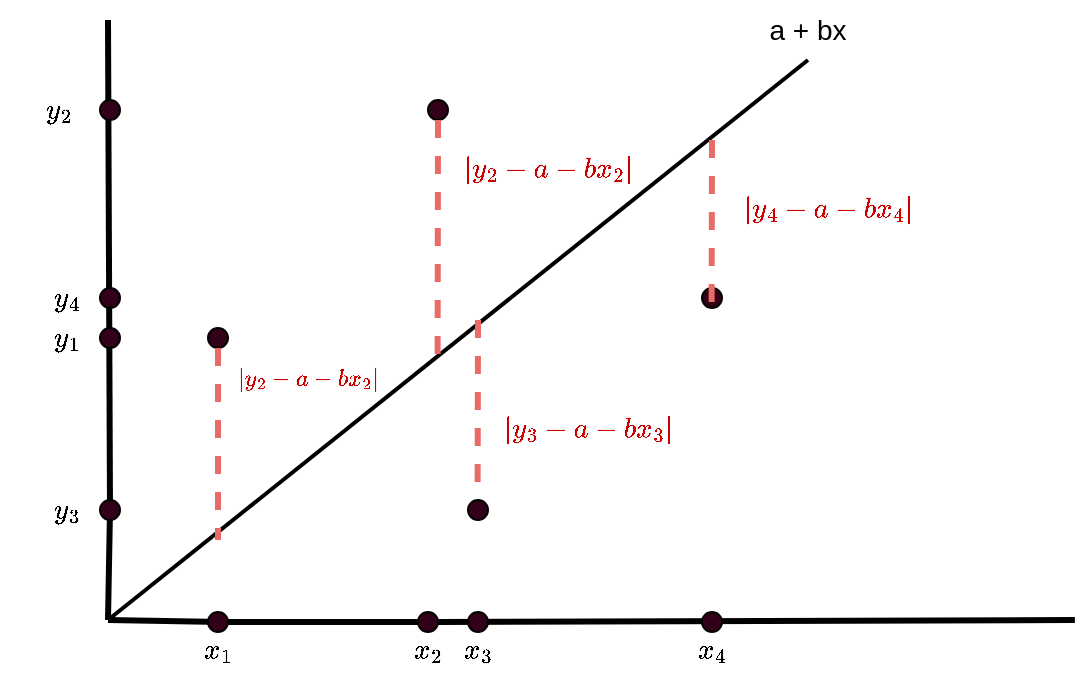 <mxfile version="16.6.4" type="device"><diagram id="nsPbuXwJD46O_LvyIYFM" name="Page-1"><mxGraphModel dx="1125" dy="637" grid="1" gridSize="10" guides="1" tooltips="1" connect="1" arrows="1" fold="1" page="1" pageScale="1" pageWidth="850" pageHeight="1100" math="1" shadow="0"><root><mxCell id="0"/><mxCell id="1" parent="0"/><mxCell id="ldof906dzvxWxCwIojxo-1" value="" style="endArrow=none;html=1;rounded=0;strokeWidth=3;startArrow=none;" edge="1" parent="1" source="ldof906dzvxWxCwIojxo-31"><mxGeometry width="50" height="50" relative="1" as="geometry"><mxPoint x="640" y="480" as="sourcePoint"/><mxPoint x="640" y="180" as="targetPoint"/></mxGeometry></mxCell><mxCell id="ldof906dzvxWxCwIojxo-3" value="" style="endArrow=none;html=1;rounded=0;strokeWidth=3;startArrow=none;" edge="1" parent="1" source="ldof906dzvxWxCwIojxo-37"><mxGeometry width="50" height="50" relative="1" as="geometry"><mxPoint x="640" y="480" as="sourcePoint"/><mxPoint x="1123.429" y="480" as="targetPoint"/></mxGeometry></mxCell><mxCell id="ldof906dzvxWxCwIojxo-5" value="" style="ellipse;whiteSpace=wrap;html=1;aspect=fixed;fillColor=#33001A;" vertex="1" parent="1"><mxGeometry x="690" y="334" width="10" height="10" as="geometry"/></mxCell><mxCell id="ldof906dzvxWxCwIojxo-6" value="" style="ellipse;whiteSpace=wrap;html=1;aspect=fixed;fillColor=#33001A;" vertex="1" parent="1"><mxGeometry x="820" y="420" width="10" height="10" as="geometry"/></mxCell><mxCell id="ldof906dzvxWxCwIojxo-7" value="" style="ellipse;whiteSpace=wrap;html=1;aspect=fixed;fillColor=#33001A;" vertex="1" parent="1"><mxGeometry x="800" y="220" width="10" height="10" as="geometry"/></mxCell><mxCell id="ldof906dzvxWxCwIojxo-8" value="" style="ellipse;whiteSpace=wrap;html=1;aspect=fixed;fillColor=#33001A;" vertex="1" parent="1"><mxGeometry x="937" y="314" width="10" height="10" as="geometry"/></mxCell><mxCell id="ldof906dzvxWxCwIojxo-9" value="" style="endArrow=none;html=1;rounded=0;strokeWidth=2;" edge="1" parent="1"><mxGeometry width="50" height="50" relative="1" as="geometry"><mxPoint x="640" y="480" as="sourcePoint"/><mxPoint x="990" y="200" as="targetPoint"/></mxGeometry></mxCell><mxCell id="ldof906dzvxWxCwIojxo-10" value="" style="endArrow=none;html=1;rounded=0;strokeWidth=3;exitX=0.5;exitY=1;exitDx=0;exitDy=0;dashed=1;strokeColor=#EA6B66;" edge="1" parent="1" source="ldof906dzvxWxCwIojxo-5"><mxGeometry width="50" height="50" relative="1" as="geometry"><mxPoint x="730" y="370" as="sourcePoint"/><mxPoint x="695" y="440" as="targetPoint"/></mxGeometry></mxCell><mxCell id="ldof906dzvxWxCwIojxo-11" value="" style="endArrow=none;html=1;rounded=0;strokeWidth=3;exitX=0.5;exitY=1;exitDx=0;exitDy=0;dashed=1;strokeColor=#EA6B66;" edge="1" parent="1" source="ldof906dzvxWxCwIojxo-7"><mxGeometry width="50" height="50" relative="1" as="geometry"><mxPoint x="804.8" y="280" as="sourcePoint"/><mxPoint x="804.8" y="350" as="targetPoint"/></mxGeometry></mxCell><mxCell id="ldof906dzvxWxCwIojxo-12" value="" style="endArrow=none;html=1;rounded=0;strokeWidth=3;dashed=1;strokeColor=#EA6B66;" edge="1" parent="1"><mxGeometry width="50" height="50" relative="1" as="geometry"><mxPoint x="825" y="330" as="sourcePoint"/><mxPoint x="824.8" y="420" as="targetPoint"/></mxGeometry></mxCell><mxCell id="ldof906dzvxWxCwIojxo-13" value="" style="endArrow=none;html=1;rounded=0;strokeWidth=3;dashed=1;strokeColor=#EA6B66;" edge="1" parent="1"><mxGeometry width="50" height="50" relative="1" as="geometry"><mxPoint x="942" y="240" as="sourcePoint"/><mxPoint x="941.8" y="330" as="targetPoint"/></mxGeometry></mxCell><mxCell id="ldof906dzvxWxCwIojxo-14" value="$$x_1$$" style="text;html=1;strokeColor=none;fillColor=none;align=center;verticalAlign=middle;whiteSpace=wrap;rounded=0;" vertex="1" parent="1"><mxGeometry x="665" y="480" width="60" height="30" as="geometry"/></mxCell><mxCell id="ldof906dzvxWxCwIojxo-15" value="$$x_2$$" style="text;html=1;strokeColor=none;fillColor=none;align=center;verticalAlign=middle;whiteSpace=wrap;rounded=0;" vertex="1" parent="1"><mxGeometry x="770" y="480" width="60" height="30" as="geometry"/></mxCell><mxCell id="ldof906dzvxWxCwIojxo-16" value="$$x_3$$" style="text;html=1;strokeColor=none;fillColor=none;align=center;verticalAlign=middle;whiteSpace=wrap;rounded=0;" vertex="1" parent="1"><mxGeometry x="795" y="480" width="60" height="30" as="geometry"/></mxCell><mxCell id="ldof906dzvxWxCwIojxo-17" value="$$x_4$$" style="text;html=1;strokeColor=none;fillColor=none;align=center;verticalAlign=middle;whiteSpace=wrap;rounded=0;" vertex="1" parent="1"><mxGeometry x="912" y="480" width="60" height="30" as="geometry"/></mxCell><mxCell id="ldof906dzvxWxCwIojxo-18" value="$$y_1$$" style="text;html=1;strokeColor=none;fillColor=none;align=center;verticalAlign=middle;whiteSpace=wrap;rounded=0;" vertex="1" parent="1"><mxGeometry x="590" y="324" width="60" height="30" as="geometry"/></mxCell><mxCell id="ldof906dzvxWxCwIojxo-19" value="$$y_2$$" style="text;html=1;strokeColor=none;fillColor=none;align=center;verticalAlign=middle;whiteSpace=wrap;rounded=0;" vertex="1" parent="1"><mxGeometry x="586" y="210" width="60" height="30" as="geometry"/></mxCell><mxCell id="ldof906dzvxWxCwIojxo-20" value="$$y_3$$" style="text;html=1;strokeColor=none;fillColor=none;align=center;verticalAlign=middle;whiteSpace=wrap;rounded=0;" vertex="1" parent="1"><mxGeometry x="590" y="410" width="60" height="30" as="geometry"/></mxCell><mxCell id="ldof906dzvxWxCwIojxo-21" value="$$y_4$$" style="text;html=1;strokeColor=none;fillColor=none;align=center;verticalAlign=middle;whiteSpace=wrap;rounded=0;" vertex="1" parent="1"><mxGeometry x="590" y="304" width="60" height="30" as="geometry"/></mxCell><mxCell id="ldof906dzvxWxCwIojxo-22" value="$$|y_3 - a - bx_3|$$" style="text;html=1;strokeColor=none;fillColor=none;align=center;verticalAlign=middle;whiteSpace=wrap;rounded=0;fontColor=#CC0000;" vertex="1" parent="1"><mxGeometry x="840" y="370" width="80" height="30" as="geometry"/></mxCell><mxCell id="ldof906dzvxWxCwIojxo-23" value="$$|y_4 - a - bx_4|$$" style="text;html=1;strokeColor=none;fillColor=default;align=center;verticalAlign=middle;whiteSpace=wrap;rounded=0;fontColor=#CC0000;" vertex="1" parent="1"><mxGeometry x="960" y="260" width="80" height="30" as="geometry"/></mxCell><mxCell id="ldof906dzvxWxCwIojxo-24" value="$$|y_2 - a - bx_2|$$" style="text;html=1;strokeColor=none;fillColor=none;align=center;verticalAlign=middle;whiteSpace=wrap;rounded=0;fontColor=#CC0000;" vertex="1" parent="1"><mxGeometry x="820" y="240" width="80" height="30" as="geometry"/></mxCell><mxCell id="ldof906dzvxWxCwIojxo-25" value="&lt;font style=&quot;font-size: 10px&quot;&gt;$$|y_2 - a - bx_2|$$&lt;/font&gt;" style="text;html=1;strokeColor=none;fillColor=none;align=center;verticalAlign=middle;whiteSpace=wrap;rounded=0;fontColor=#CC0000;" vertex="1" parent="1"><mxGeometry x="700" y="344" width="80" height="30" as="geometry"/></mxCell><mxCell id="ldof906dzvxWxCwIojxo-26" value="&lt;font style=&quot;font-size: 14px&quot;&gt;a + bx&lt;/font&gt;" style="text;html=1;strokeColor=none;fillColor=none;align=center;verticalAlign=middle;whiteSpace=wrap;rounded=0;" vertex="1" parent="1"><mxGeometry x="950" y="170" width="80" height="30" as="geometry"/></mxCell><mxCell id="ldof906dzvxWxCwIojxo-27" value="" style="ellipse;whiteSpace=wrap;html=1;aspect=fixed;fillColor=#33001A;" vertex="1" parent="1"><mxGeometry x="636" y="220" width="10" height="10" as="geometry"/></mxCell><mxCell id="ldof906dzvxWxCwIojxo-29" value="" style="ellipse;whiteSpace=wrap;html=1;aspect=fixed;fillColor=#33001A;" vertex="1" parent="1"><mxGeometry x="636" y="314" width="10" height="10" as="geometry"/></mxCell><mxCell id="ldof906dzvxWxCwIojxo-30" value="" style="ellipse;whiteSpace=wrap;html=1;aspect=fixed;fillColor=#33001A;" vertex="1" parent="1"><mxGeometry x="636" y="334" width="10" height="10" as="geometry"/></mxCell><mxCell id="ldof906dzvxWxCwIojxo-31" value="" style="ellipse;whiteSpace=wrap;html=1;aspect=fixed;fillColor=#33001A;fontStyle=1" vertex="1" parent="1"><mxGeometry x="636" y="420" width="10" height="10" as="geometry"/></mxCell><mxCell id="ldof906dzvxWxCwIojxo-34" value="" style="endArrow=none;html=1;rounded=0;strokeWidth=3;" edge="1" parent="1" target="ldof906dzvxWxCwIojxo-31"><mxGeometry width="50" height="50" relative="1" as="geometry"><mxPoint x="640" y="480" as="sourcePoint"/><mxPoint x="640" y="180" as="targetPoint"/></mxGeometry></mxCell><mxCell id="ldof906dzvxWxCwIojxo-35" value="" style="ellipse;whiteSpace=wrap;html=1;aspect=fixed;fillColor=#33001A;" vertex="1" parent="1"><mxGeometry x="690" y="476" width="10" height="10" as="geometry"/></mxCell><mxCell id="ldof906dzvxWxCwIojxo-36" value="" style="endArrow=none;html=1;rounded=0;strokeWidth=3;" edge="1" parent="1" target="ldof906dzvxWxCwIojxo-35"><mxGeometry width="50" height="50" relative="1" as="geometry"><mxPoint x="640" y="480" as="sourcePoint"/><mxPoint x="1123.429" y="480" as="targetPoint"/></mxGeometry></mxCell><mxCell id="ldof906dzvxWxCwIojxo-37" value="" style="ellipse;whiteSpace=wrap;html=1;aspect=fixed;fillColor=#33001A;" vertex="1" parent="1"><mxGeometry x="795" y="476" width="10" height="10" as="geometry"/></mxCell><mxCell id="ldof906dzvxWxCwIojxo-38" value="" style="endArrow=none;html=1;rounded=0;strokeWidth=3;startArrow=none;" edge="1" parent="1" source="ldof906dzvxWxCwIojxo-35" target="ldof906dzvxWxCwIojxo-37"><mxGeometry width="50" height="50" relative="1" as="geometry"><mxPoint x="700.0" y="480.993" as="sourcePoint"/><mxPoint x="1123.429" y="480" as="targetPoint"/></mxGeometry></mxCell><mxCell id="ldof906dzvxWxCwIojxo-39" value="" style="ellipse;whiteSpace=wrap;html=1;aspect=fixed;fillColor=#33001A;" vertex="1" parent="1"><mxGeometry x="820" y="476" width="10" height="10" as="geometry"/></mxCell><mxCell id="ldof906dzvxWxCwIojxo-40" value="" style="ellipse;whiteSpace=wrap;html=1;aspect=fixed;fillColor=#33001A;" vertex="1" parent="1"><mxGeometry x="937" y="476" width="10" height="10" as="geometry"/></mxCell></root></mxGraphModel></diagram></mxfile>